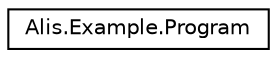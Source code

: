 digraph "Graphical Class Hierarchy"
{
 // LATEX_PDF_SIZE
  edge [fontname="Helvetica",fontsize="10",labelfontname="Helvetica",labelfontsize="10"];
  node [fontname="Helvetica",fontsize="10",shape=record];
  rankdir="LR";
  Node0 [label="Alis.Example.Program",height=0.2,width=0.4,color="black", fillcolor="white", style="filled",URL="$class_alis_1_1_example_1_1_program.html",tooltip="The program class"];
}
